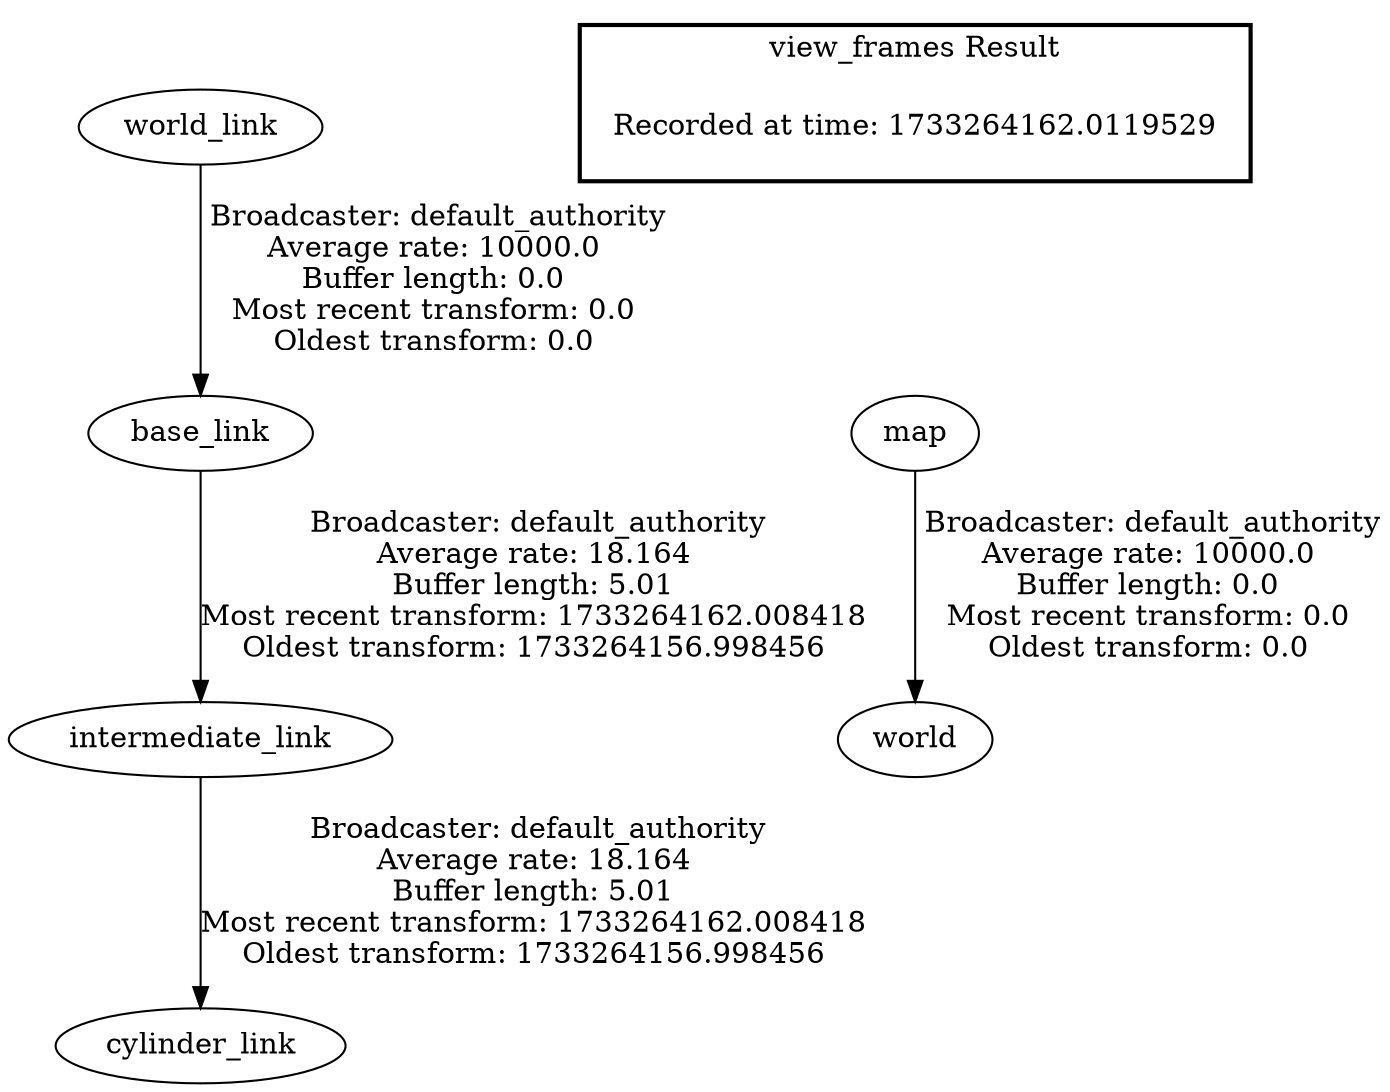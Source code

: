 digraph G {
"world_link" -> "base_link"[label=" Broadcaster: default_authority\nAverage rate: 10000.0\nBuffer length: 0.0\nMost recent transform: 0.0\nOldest transform: 0.0\n"];
"base_link" -> "intermediate_link"[label=" Broadcaster: default_authority\nAverage rate: 18.164\nBuffer length: 5.01\nMost recent transform: 1733264162.008418\nOldest transform: 1733264156.998456\n"];
"intermediate_link" -> "cylinder_link"[label=" Broadcaster: default_authority\nAverage rate: 18.164\nBuffer length: 5.01\nMost recent transform: 1733264162.008418\nOldest transform: 1733264156.998456\n"];
"map" -> "world"[label=" Broadcaster: default_authority\nAverage rate: 10000.0\nBuffer length: 0.0\nMost recent transform: 0.0\nOldest transform: 0.0\n"];
edge [style=invis];
 subgraph cluster_legend { style=bold; color=black; label ="view_frames Result";
"Recorded at time: 1733264162.0119529"[ shape=plaintext ] ;
}->"map";
}